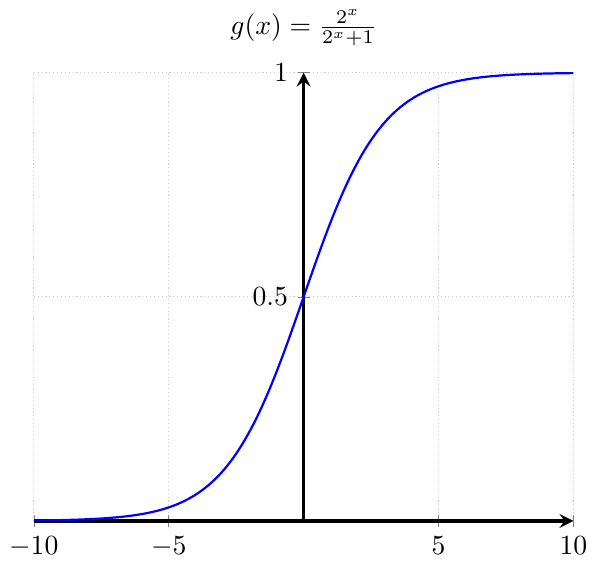 \documentclass[tikz]{standalone}
\usepackage{pgfplots}
\pgfplotsset{compat=1.16}

\begin{document}
\begin{tikzpicture}
    \begin{axis}[
      axis lines=middle,
      axis line style={very thick},
      xmin=-10,xmax=10,ymin=0,ymax=1,
      xtick distance=5,
      ytick distance=.5,
      title={$g(x) = \frac{2^x}{2^x + 1}$},
      grid=major,
      grid style={thin,densely dotted,black!20}]
      \addplot[domain=-10:10,samples=250,blue,thick] {2^x / (2^x + 1)};
    \end{axis}
\end{tikzpicture}
\end{document}
